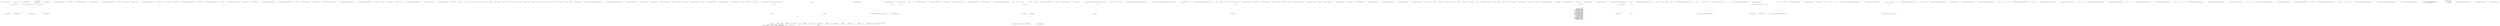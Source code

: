 digraph  {
n40 [label="Nancy.Tests.Unit.Responses.DefaultJsonSerializerFixture", span=""];
n0 [cluster="Nancy.Tests.Unit.Responses.DefaultJsonSerializerFixture.DefaultJsonSerializerFixture()", label="Entry Nancy.Tests.Unit.Responses.DefaultJsonSerializerFixture.DefaultJsonSerializerFixture()", span="15-15"];
n1 [cluster="Nancy.Tests.Unit.Responses.DefaultJsonSerializerFixture.DefaultJsonSerializerFixture()", label="this.serializer = new DefaultJsonSerializer()", span="17-17"];
n2 [cluster="Nancy.Tests.Unit.Responses.DefaultJsonSerializerFixture.DefaultJsonSerializerFixture()", label="Exit Nancy.Tests.Unit.Responses.DefaultJsonSerializerFixture.DefaultJsonSerializerFixture()", span="15-15"];
n3 [cluster="Nancy.Responses.DefaultJsonSerializer.DefaultJsonSerializer()", label="Entry Nancy.Responses.DefaultJsonSerializer.DefaultJsonSerializer()", span="9-9"];
n4 [cluster="Nancy.Tests.Unit.Responses.DefaultJsonSerializerFixture.Should_camel_case_property_names_by_default()", label="Entry Nancy.Tests.Unit.Responses.DefaultJsonSerializerFixture.Should_camel_case_property_names_by_default()", span="21-21"];
n5 [cluster="Nancy.Tests.Unit.Responses.DefaultJsonSerializerFixture.Should_camel_case_property_names_by_default()", label="var input = new { FirstName = ''Joe'', lastName = ''Doe'' }", span="24-24"];
n6 [cluster="Nancy.Tests.Unit.Responses.DefaultJsonSerializerFixture.Should_camel_case_property_names_by_default()", label="var output = new MemoryStream()", span="27-27"];
n7 [cluster="Nancy.Tests.Unit.Responses.DefaultJsonSerializerFixture.Should_camel_case_property_names_by_default()", label="this.serializer.Serialize(''application/json'', input, output)", span="28-28"];
n11 [cluster="System.IO.MemoryStream.MemoryStream()", label="Entry System.IO.MemoryStream.MemoryStream()", span="0-0"];
n8 [cluster="Nancy.Tests.Unit.Responses.DefaultJsonSerializerFixture.Should_camel_case_property_names_by_default()", label="var actual = Encoding.UTF8.GetString(output.ToArray())", span="29-29"];
n12 [cluster="Nancy.Responses.DefaultJsonSerializer.Serialize<TModel>(string, TModel, System.IO.Stream)", label="Entry Nancy.Responses.DefaultJsonSerializer.Serialize<TModel>(string, TModel, System.IO.Stream)", span="37-37"];
n9 [cluster="Nancy.Tests.Unit.Responses.DefaultJsonSerializerFixture.Should_camel_case_property_names_by_default()", label="actual.ShouldEqual(''{\''firstName\'':\''Joe\'',\''lastName\'':\''Doe\''}'')", span="32-32"];
n13 [cluster="System.IO.MemoryStream.ToArray()", label="Entry System.IO.MemoryStream.ToArray()", span="0-0"];
n14 [cluster="System.Text.Encoding.GetString(byte[])", label="Entry System.Text.Encoding.GetString(byte[])", span="0-0"];
n10 [cluster="Nancy.Tests.Unit.Responses.DefaultJsonSerializerFixture.Should_camel_case_property_names_by_default()", label="Exit Nancy.Tests.Unit.Responses.DefaultJsonSerializerFixture.Should_camel_case_property_names_by_default()", span="21-21"];
n15 [cluster="object.ShouldEqual(object)", label="Entry object.ShouldEqual(object)", span="95-95"];
n16 [cluster="Nancy.Tests.Unit.Responses.DefaultJsonSerializerFixture.Should_camel_case_field_names_by_default()", label="Entry Nancy.Tests.Unit.Responses.DefaultJsonSerializerFixture.Should_camel_case_field_names_by_default()", span="36-36"];
n17 [cluster="Nancy.Tests.Unit.Responses.DefaultJsonSerializerFixture.Should_camel_case_field_names_by_default()", label="var input = new PersonWithFields { FirstName = ''Joe'', LastName = ''Doe'' }", span="39-39"];
n18 [cluster="Nancy.Tests.Unit.Responses.DefaultJsonSerializerFixture.Should_camel_case_field_names_by_default()", label="var output = new MemoryStream()", span="42-42"];
n23 [cluster="Nancy.Tests.Unit.Responses.DefaultJsonSerializerFixture.PersonWithFields.PersonWithFields()", label="Entry Nancy.Tests.Unit.Responses.DefaultJsonSerializerFixture.PersonWithFields.PersonWithFields()", span="92-92"];
n19 [cluster="Nancy.Tests.Unit.Responses.DefaultJsonSerializerFixture.Should_camel_case_field_names_by_default()", label="this.serializer.Serialize(''application/json'', input, output)", span="43-43"];
n20 [cluster="Nancy.Tests.Unit.Responses.DefaultJsonSerializerFixture.Should_camel_case_field_names_by_default()", label="var actual = Encoding.UTF8.GetString(output.ToArray())", span="44-44"];
n21 [cluster="Nancy.Tests.Unit.Responses.DefaultJsonSerializerFixture.Should_camel_case_field_names_by_default()", label="actual.ShouldEqual(''{\''firstName\'':\''Joe\'',\''lastName\'':\''Doe\''}'')", span="47-47"];
n22 [cluster="Nancy.Tests.Unit.Responses.DefaultJsonSerializerFixture.Should_camel_case_field_names_by_default()", label="Exit Nancy.Tests.Unit.Responses.DefaultJsonSerializerFixture.Should_camel_case_field_names_by_default()", span="36-36"];
n24 [cluster="Nancy.Tests.Unit.Responses.DefaultJsonSerializerFixture.Should_camel_case_dictionary_keys_by_default()", label="Entry Nancy.Tests.Unit.Responses.DefaultJsonSerializerFixture.Should_camel_case_dictionary_keys_by_default()", span="51-51"];
n25 [cluster="Nancy.Tests.Unit.Responses.DefaultJsonSerializerFixture.Should_camel_case_dictionary_keys_by_default()", label="var input = new Dictionary<string, object>\r\n            {\r\n                { ''Joe'', new PersonWithFields { FirstName = ''Joe'' } },\r\n                { ''John'', new PersonWithFields { FirstName = ''John'' } }\r\n            }", span="54-58"];
n26 [cluster="Nancy.Tests.Unit.Responses.DefaultJsonSerializerFixture.Should_camel_case_dictionary_keys_by_default()", label="var output = new MemoryStream()", span="61-61"];
n31 [cluster="System.Collections.Generic.Dictionary<TKey, TValue>.Dictionary()", label="Entry System.Collections.Generic.Dictionary<TKey, TValue>.Dictionary()", span="0-0"];
n27 [cluster="Nancy.Tests.Unit.Responses.DefaultJsonSerializerFixture.Should_camel_case_dictionary_keys_by_default()", label="this.serializer.Serialize(''application/json'', input, output)", span="62-62"];
n28 [cluster="Nancy.Tests.Unit.Responses.DefaultJsonSerializerFixture.Should_camel_case_dictionary_keys_by_default()", label="var actual = Encoding.UTF8.GetString(output.ToArray())", span="63-63"];
n29 [cluster="Nancy.Tests.Unit.Responses.DefaultJsonSerializerFixture.Should_camel_case_dictionary_keys_by_default()", label="actual.ShouldEqual(''{\''joe\'':{\''firstName\'':\''Joe\'',\''lastName\'':null},\''john\'':{\''firstName\'':\''John\'',\''lastName\'':null}}'')", span="66-66"];
n30 [cluster="Nancy.Tests.Unit.Responses.DefaultJsonSerializerFixture.Should_camel_case_dictionary_keys_by_default()", label="Exit Nancy.Tests.Unit.Responses.DefaultJsonSerializerFixture.Should_camel_case_dictionary_keys_by_default()", span="51-51"];
n32 [cluster="Nancy.Tests.Unit.Responses.DefaultJsonSerializerFixture.Should_not_change_casing_when_retain_casing_is_true()", label="Entry Nancy.Tests.Unit.Responses.DefaultJsonSerializerFixture.Should_not_change_casing_when_retain_casing_is_true()", span="70-70"];
n33 [cluster="Nancy.Tests.Unit.Responses.DefaultJsonSerializerFixture.Should_not_change_casing_when_retain_casing_is_true()", label="JsonSettings.RetainCasing = true", span="72-72"];
n34 [cluster="Nancy.Tests.Unit.Responses.DefaultJsonSerializerFixture.Should_not_change_casing_when_retain_casing_is_true()", label="var input = new {FirstName = ''Joe'', lastName = ''Doe''}", span="76-76"];
n35 [cluster="Nancy.Tests.Unit.Responses.DefaultJsonSerializerFixture.Should_not_change_casing_when_retain_casing_is_true()", label="var output = new MemoryStream()", span="79-79"];
n36 [cluster="Nancy.Tests.Unit.Responses.DefaultJsonSerializerFixture.Should_not_change_casing_when_retain_casing_is_true()", label="this.serializer.Serialize(''application/json'', input, output)", span="80-80"];
n37 [cluster="Nancy.Tests.Unit.Responses.DefaultJsonSerializerFixture.Should_not_change_casing_when_retain_casing_is_true()", label="var actual = Encoding.UTF8.GetString(output.ToArray())", span="81-81"];
n38 [cluster="Nancy.Tests.Unit.Responses.DefaultJsonSerializerFixture.Should_not_change_casing_when_retain_casing_is_true()", label="actual.ShouldEqual(''{\''FirstName\'':\''Joe\'',\''lastName\'':\''Doe\''}'')", span="84-84"];
n39 [cluster="Nancy.Tests.Unit.Responses.DefaultJsonSerializerFixture.Should_not_change_casing_when_retain_casing_is_true()", label="Exit Nancy.Tests.Unit.Responses.DefaultJsonSerializerFixture.Should_not_change_casing_when_retain_casing_is_true()", span="70-70"];
m1_0 [cluster="Nancy.ViewEngines.DefaultResourceAssemblyProvider.GetAssembliesToScan()", file="DefaultResourceAssemblyProvider.cs", label="Entry Nancy.ViewEngines.DefaultResourceAssemblyProvider.GetAssembliesToScan()", span="17-17"];
m1_3 [cluster="Nancy.ViewEngines.DefaultResourceAssemblyProvider.GetAssembliesToScan()", file="DefaultResourceAssemblyProvider.cs", label="Exit Nancy.ViewEngines.DefaultResourceAssemblyProvider.GetAssembliesToScan()", span="17-17"];
m1_4 [cluster="System.Collections.Generic.List<T>.List()", file="DefaultResourceAssemblyProvider.cs", label="Entry System.Collections.Generic.List<T>.List()", span="0-0"];
m1_38 [cluster="System.Func<T, TResult>.Invoke(T)", file="DefaultResourceAssemblyProvider.cs", label="Entry System.Func<T, TResult>.Invoke(T)", span="0-0"];
m1_34 [cluster="Unk.Any", file="DefaultResourceAssemblyProvider.cs", label="Entry Unk.Any", span=""];
m1_35 [cluster="lambda expression", file="DefaultResourceAssemblyProvider.cs", label="Entry lambda expression", span="33-33"];
m1_31 [cluster="lambda expression", file="DefaultResourceAssemblyProvider.cs", label="Entry lambda expression", span="33-33"];
m1_6 [cluster="lambda expression", file="DefaultResourceAssemblyProvider.cs", label="Entry lambda expression", span="21-21"];
m1_8 [cluster="lambda expression", file="DefaultResourceAssemblyProvider.cs", label="Exit lambda expression", span="21-21"];
m1_10 [cluster="lambda expression", file="DefaultResourceAssemblyProvider.cs", label="Entry lambda expression", span="22-22"];
m1_12 [cluster="lambda expression", file="DefaultResourceAssemblyProvider.cs", label="Exit lambda expression", span="22-22"];
m1_13 [cluster="lambda expression", file="DefaultResourceAssemblyProvider.cs", label="Entry lambda expression", span="23-23"];
m1_15 [cluster="lambda expression", file="DefaultResourceAssemblyProvider.cs", label="Exit lambda expression", span="23-23"];
m1_16 [cluster="lambda expression", file="DefaultResourceAssemblyProvider.cs", label="Entry lambda expression", span="24-24"];
m1_18 [cluster="lambda expression", file="DefaultResourceAssemblyProvider.cs", label="Exit lambda expression", span="24-24"];
m1_19 [cluster="lambda expression", file="DefaultResourceAssemblyProvider.cs", label="Entry lambda expression", span="25-25"];
m1_21 [cluster="lambda expression", file="DefaultResourceAssemblyProvider.cs", label="Exit lambda expression", span="25-25"];
m1_22 [cluster="lambda expression", file="DefaultResourceAssemblyProvider.cs", label="Entry lambda expression", span="26-26"];
m1_24 [cluster="lambda expression", file="DefaultResourceAssemblyProvider.cs", label="Exit lambda expression", span="26-26"];
m1_25 [cluster="lambda expression", file="DefaultResourceAssemblyProvider.cs", label="Entry lambda expression", span="27-27"];
m1_27 [cluster="lambda expression", file="DefaultResourceAssemblyProvider.cs", label="Exit lambda expression", span="27-27"];
m1_28 [cluster="lambda expression", file="DefaultResourceAssemblyProvider.cs", label="Entry lambda expression", span="28-28"];
m1_30 [cluster="lambda expression", file="DefaultResourceAssemblyProvider.cs", label="Exit lambda expression", span="28-28"];
m1_33 [cluster="lambda expression", file="DefaultResourceAssemblyProvider.cs", label="Exit lambda expression", span="33-33"];
m1_37 [cluster="lambda expression", file="DefaultResourceAssemblyProvider.cs", label="Exit lambda expression", span="33-33"];
m1_5 [cluster="Unk.Where", file="DefaultResourceAssemblyProvider.cs", label="Entry Unk.Where", span=""];
m1_9 [cluster="string.StartsWith(string, System.StringComparison)", file="DefaultResourceAssemblyProvider.cs", label="Entry string.StartsWith(string, System.StringComparison)", span="0-0"];
m1_39 [file="DefaultResourceAssemblyProvider.cs", label=excludedAssemblies, span=""];
m1_40 [file="DefaultResourceAssemblyProvider.cs", label="System.Reflection.Assembly", span=""];
m2_7 [cluster="Nancy.Bootstrapper.INancyBootstrapper.Initialise()", file="DefaultTextResourceFixture.cs", label="Entry Nancy.Bootstrapper.INancyBootstrapper.Initialise()", span="10-10"];
m2_0 [cluster="Nancy.Testing.Browser.Browser(System.Action<Nancy.Testing.ConfigurableBootstrapper.ConfigurableBootstrapperConfigurator>)", file="DefaultTextResourceFixture.cs", label="Entry Nancy.Testing.Browser.Browser(System.Action<Nancy.Testing.ConfigurableBootstrapper.ConfigurableBootstrapperConfigurator>)", span="26-26"];
m2_1 [cluster="Nancy.Testing.Browser.Browser(System.Action<Nancy.Testing.ConfigurableBootstrapper.ConfigurableBootstrapperConfigurator>)", file="DefaultTextResourceFixture.cs", label="Exit Nancy.Testing.Browser.Browser(System.Action<Nancy.Testing.ConfigurableBootstrapper.ConfigurableBootstrapperConfigurator>)", span="26-26"];
m2_9 [cluster="Nancy.Testing.Browser.Delete(string, System.Action<Nancy.Testing.BrowserContext>)", file="DefaultTextResourceFixture.cs", label="Entry Nancy.Testing.Browser.Delete(string, System.Action<Nancy.Testing.BrowserContext>)", span="48-48"];
m2_10 [cluster="Nancy.Testing.Browser.Delete(string, System.Action<Nancy.Testing.BrowserContext>)", file="DefaultTextResourceFixture.cs", label="return this.HandleRequest(''DELETE'', path, browserContext);", span="50-50"];
m2_8 [cluster="Nancy.Bootstrapper.INancyBootstrapper.GetEngine()", file="DefaultTextResourceFixture.cs", label="Entry Nancy.Bootstrapper.INancyBootstrapper.GetEngine()", span="16-16"];
m2_2 [cluster="Nancy.Testing.Browser.Browser(Nancy.Bootstrapper.INancyBootstrapper)", file="DefaultTextResourceFixture.cs", label="Entry Nancy.Testing.Browser.Browser(Nancy.Bootstrapper.INancyBootstrapper)", span="35-35"];
m2_3 [cluster="Nancy.Testing.Browser.Browser(Nancy.Bootstrapper.INancyBootstrapper)", file="DefaultTextResourceFixture.cs", label="this.bootstrapper = bootstrapper", span="37-37"];
m2_4 [cluster="Nancy.Testing.Browser.Browser(Nancy.Bootstrapper.INancyBootstrapper)", file="DefaultTextResourceFixture.cs", label="this.bootstrapper.Initialise()", span="38-38"];
m2_5 [cluster="Nancy.Testing.Browser.Browser(Nancy.Bootstrapper.INancyBootstrapper)", file="DefaultTextResourceFixture.cs", label="this.engine = this.bootstrapper.GetEngine()", span="39-39"];
m2_6 [cluster="Nancy.Testing.Browser.Browser(Nancy.Bootstrapper.INancyBootstrapper)", file="DefaultTextResourceFixture.cs", label="Exit Nancy.Testing.Browser.Browser(Nancy.Bootstrapper.INancyBootstrapper)", span="35-35"];
m2_92 [file="DefaultTextResourceFixture.cs", label="Nancy.Testing.Browser", span=""];
m3_0 [cluster="Nancy.ViewEngines.IResourceAssemblyProvider.GetAssembliesToScan()", file="IResourceAssemblyProvider.cs", label="Entry Nancy.ViewEngines.IResourceAssemblyProvider.GetAssembliesToScan()", span="14-14"];
m3_1 [cluster="Nancy.ViewEngines.IResourceAssemblyProvider.GetAssembliesToScan()", file="IResourceAssemblyProvider.cs", label="Exit Nancy.ViewEngines.IResourceAssemblyProvider.GetAssembliesToScan()", span="14-14"];
m4_49 [cluster="Nancy.Testing.Browser.SetCookies(Nancy.Testing.BrowserContext)", file="NancyInternalConfiguration.cs", label="Exit Nancy.Testing.Browser.SetCookies(Nancy.Testing.BrowserContext)", span="136-136"];
m4_51 [cluster="Unk.Aggregate", file="NancyInternalConfiguration.cs", label="Entry Unk.Aggregate", span=""];
m4_61 [cluster="Nancy.Testing.Browser.CaptureCookies(Nancy.Testing.BrowserResponse)", file="NancyInternalConfiguration.cs", label="string.IsNullOrEmpty(cookie.Value)", span="157-157"];
m4_52 [cluster="Unk.Header", file="NancyInternalConfiguration.cs", label="Entry Unk.Header", span=""];
m4_13 [cluster="lambda expression", file="NancyInternalConfiguration.cs", label="Entry lambda expression", span="40-40"];
m4_14 [cluster="lambda expression", file="NancyInternalConfiguration.cs", label="asm.FullName.StartsWith(''mscorlib,'', StringComparison.InvariantCulture)", span="40-40"];
m4_15 [cluster="lambda expression", file="NancyInternalConfiguration.cs", label="Exit lambda expression", span="40-40"];
m4_38 [cluster="Nancy.Bootstrapper.NancyInternalConfiguration.UpdateIgnoredAssemblies(System.Collections.Generic.IEnumerable<System.Func<System.Reflection.Assembly, bool>>)", file="NancyInternalConfiguration.cs", label="AppDomainAssemblyTypeScanner.IgnoredAssemblies = assemblies", span="189-189"];
m4_67 [cluster="Nancy.Testing.Browser.BuildRequestBody(Nancy.Testing.IBrowserContextValues)", file="NancyInternalConfiguration.cs", label="Entry Nancy.Testing.Browser.BuildRequestBody(Nancy.Testing.IBrowserContextValues)", span="168-168"];
m4_68 [cluster="Nancy.Testing.Browser.BuildRequestBody(Nancy.Testing.IBrowserContextValues)", color=green, community=0, file="NancyInternalConfiguration.cs", label="contextValues.Body != null", prediction=0, span="170-170"];
m4_69 [cluster="Nancy.Testing.Browser.BuildRequestBody(Nancy.Testing.IBrowserContextValues)", file="NancyInternalConfiguration.cs", label="return;", span="172-172"];
m4_70 [cluster="Nancy.Testing.Browser.BuildRequestBody(Nancy.Testing.IBrowserContextValues)", file="NancyInternalConfiguration.cs", label="var useFormValues = !String.IsNullOrEmpty(contextValues.FormValues)", span="175-175"];
m4_71 [cluster="Nancy.Testing.Browser.BuildRequestBody(Nancy.Testing.IBrowserContextValues)", file="NancyInternalConfiguration.cs", label="var bodyContents = useFormValues ? contextValues.FormValues : contextValues.BodyString", span="176-176"];
m4_73 [cluster="Nancy.Testing.Browser.BuildRequestBody(Nancy.Testing.IBrowserContextValues)", file="NancyInternalConfiguration.cs", label="useFormValues && !contextValues.Headers.ContainsKey(''Content-Type'')", span="179-179"];
m4_74 [cluster="Nancy.Testing.Browser.BuildRequestBody(Nancy.Testing.IBrowserContextValues)", file="NancyInternalConfiguration.cs", label="contextValues.Headers[''Content-Type''] = new[] { ''application/x-www-form-urlencoded'' }", span="181-181"];
m4_75 [cluster="Nancy.Testing.Browser.BuildRequestBody(Nancy.Testing.IBrowserContextValues)", file="NancyInternalConfiguration.cs", label="contextValues.Body = new MemoryStream(bodyBytes)", span="184-184"];
m4_72 [cluster="Nancy.Testing.Browser.BuildRequestBody(Nancy.Testing.IBrowserContextValues)", file="NancyInternalConfiguration.cs", label="var bodyBytes = bodyContents != null ? Encoding.UTF8.GetBytes(bodyContents) : new byte[] { }", span="177-177"];
m4_76 [cluster="Nancy.Testing.Browser.BuildRequestBody(Nancy.Testing.IBrowserContextValues)", file="NancyInternalConfiguration.cs", label="Exit Nancy.Testing.Browser.BuildRequestBody(Nancy.Testing.IBrowserContextValues)", span="168-168"];
m4_90 [cluster="Nancy.IO.RequestStream.FromStream(System.IO.Stream, long, bool)", file="NancyInternalConfiguration.cs", label="Entry Nancy.IO.RequestStream.FromStream(System.IO.Stream, long, bool)", span="273-273"];
m4_57 [cluster="Nancy.Bootstrapper.NancyInternalConfiguration.WithIgnoredAssembly(System.Func<System.Reflection.Assembly, bool>)", file="NancyInternalConfiguration.cs", label="Entry Nancy.Bootstrapper.NancyInternalConfiguration.WithIgnoredAssembly(System.Func<System.Reflection.Assembly, bool>)", span="286-286"];
m4_25 [cluster="lambda expression", file="NancyInternalConfiguration.cs", label="Entry lambda expression", span="44-44"];
m4_26 [cluster="lambda expression", file="NancyInternalConfiguration.cs", label="asm.FullName.StartsWith(''IronRuby'', StringComparison.InvariantCulture)", span="44-44"];
m4_27 [cluster="lambda expression", file="NancyInternalConfiguration.cs", label="Exit lambda expression", span="44-44"];
m4_36 [cluster="lambda expression", file="NancyInternalConfiguration.cs", label="Exit lambda expression", span="47-47"];
m4_81 [cluster="Nancy.Testing.Browser.CreateRequest(string, string, System.Action<Nancy.Testing.BrowserContext>)", file="NancyInternalConfiguration.cs", label="this.SetCookies(context)", span="192-192"];
m4_84 [cluster="Nancy.Testing.Browser.CreateRequest(string, string, System.Action<Nancy.Testing.BrowserContext>)", file="NancyInternalConfiguration.cs", label="BuildRequestBody(contextValues)", span="199-199"];
m4_80 [cluster="Nancy.Testing.Browser.CreateRequest(string, string, System.Action<Nancy.Testing.BrowserContext>)", file="NancyInternalConfiguration.cs", label="var context =\r\n                new BrowserContext()", span="189-190"];
m4_82 [cluster="Nancy.Testing.Browser.CreateRequest(string, string, System.Action<Nancy.Testing.BrowserContext>)", file="NancyInternalConfiguration.cs", label="browserContext.Invoke(context)", span="194-194"];
m4_83 [cluster="Nancy.Testing.Browser.CreateRequest(string, string, System.Action<Nancy.Testing.BrowserContext>)", file="NancyInternalConfiguration.cs", label="var contextValues =\r\n                (IBrowserContextValues)context", span="196-197"];
m4_85 [cluster="Nancy.Testing.Browser.CreateRequest(string, string, System.Action<Nancy.Testing.BrowserContext>)", file="NancyInternalConfiguration.cs", label="var requestStream =\r\n                RequestStream.FromStream(contextValues.Body, 0, true)", span="201-202"];
m4_86 [cluster="Nancy.Testing.Browser.CreateRequest(string, string, System.Action<Nancy.Testing.BrowserContext>)", file="NancyInternalConfiguration.cs", label="return new Request(method, path, contextValues.Headers, requestStream, contextValues.Protocol, contextValues.QueryString, contextValues.UserHostAddress);", span="204-204"];
m4_87 [cluster="Nancy.Testing.Browser.CreateRequest(string, string, System.Action<Nancy.Testing.BrowserContext>)", file="NancyInternalConfiguration.cs", label="Exit Nancy.Testing.Browser.CreateRequest(string, string, System.Action<Nancy.Testing.BrowserContext>)", span="187-187"];
m4_9 [cluster="lambda expression", file="NancyInternalConfiguration.cs", label="Exit lambda expression", span="38-38"];
m4_10 [cluster="lambda expression", file="NancyInternalConfiguration.cs", label="Entry lambda expression", span="39-39"];
m4_11 [cluster="lambda expression", file="NancyInternalConfiguration.cs", label="asm.FullName.StartsWith(''CR_ExtUnitTest'', StringComparison.InvariantCulture)", span="39-39"];
m4_79 [cluster="System.IO.MemoryStream.MemoryStream(byte[])", file="NancyInternalConfiguration.cs", label="Entry System.IO.MemoryStream.MemoryStream(byte[])", span="0-0"];
m4_53 [cluster="lambda expression", file="NancyInternalConfiguration.cs", label="Entry lambda expression", span="143-143"];
m4_54 [cluster="lambda expression", file="NancyInternalConfiguration.cs", label="current + string.Format(''{0}={1};'', HttpUtility.UrlEncode(cookie.Key), HttpUtility.UrlEncode(cookie.Value))", span="143-143"];
m4_55 [cluster="lambda expression", file="NancyInternalConfiguration.cs", label="Exit lambda expression", span="143-143"];
m4_16 [cluster="lambda expression", file="NancyInternalConfiguration.cs", label="Entry lambda expression", span="41-41"];
m4_17 [cluster="lambda expression", file="NancyInternalConfiguration.cs", label="asm.FullName.StartsWith(''CR_VSTest'', StringComparison.InvariantCulture)", span="41-41"];
m4_18 [cluster="lambda expression", file="NancyInternalConfiguration.cs", label="Exit lambda expression", span="41-41"];
m4_37 [cluster="Nancy.Bootstrapper.NancyInternalConfiguration.UpdateIgnoredAssemblies(System.Collections.Generic.IEnumerable<System.Func<System.Reflection.Assembly, bool>>)", file="NancyInternalConfiguration.cs", label="Entry Nancy.Bootstrapper.NancyInternalConfiguration.UpdateIgnoredAssemblies(System.Collections.Generic.IEnumerable<System.Func<System.Reflection.Assembly, bool>>)", span="187-187"];
m4_91 [cluster="Nancy.Request.Request(string, string, System.Collections.Generic.IDictionary<string, System.Collections.Generic.IEnumerable<string>>, Nancy.IO.RequestStream, string, string, string)", file="NancyInternalConfiguration.cs", label="Entry Nancy.Request.Request(string, string, System.Collections.Generic.IDictionary<string, System.Collections.Generic.IEnumerable<string>>, Nancy.IO.RequestStream, string, string, string)", span="44-44"];
m4_58 [cluster="Nancy.Testing.Browser.CaptureCookies(Nancy.Testing.BrowserResponse)", file="NancyInternalConfiguration.cs", label="response.Cookies == null || !response.Cookies.Any()", span="150-150"];
m4_59 [cluster="Nancy.Testing.Browser.CaptureCookies(Nancy.Testing.BrowserResponse)", file="NancyInternalConfiguration.cs", label="return;", span="152-152"];
m4_60 [cluster="Nancy.Testing.Browser.CaptureCookies(Nancy.Testing.BrowserResponse)", file="NancyInternalConfiguration.cs", label="response.Cookies", span="155-155"];
m4_66 [cluster="System.Collections.Generic.IDictionary<TKey, TValue>.Remove(TKey)", file="NancyInternalConfiguration.cs", label="Entry System.Collections.Generic.IDictionary<TKey, TValue>.Remove(TKey)", span="0-0"];
m4_56 [cluster="Nancy.Bootstrapper.CollectionTypeRegistration.CollectionTypeRegistration(System.Type, System.Collections.Generic.IEnumerable<System.Type>)", file="NancyInternalConfiguration.cs", label="Entry Nancy.Bootstrapper.CollectionTypeRegistration.CollectionTypeRegistration(System.Type, System.Collections.Generic.IEnumerable<System.Type>)", span="19-19"];
m4_28 [cluster="lambda expression", file="NancyInternalConfiguration.cs", label="Entry lambda expression", span="45-45"];
m4_29 [cluster="lambda expression", file="NancyInternalConfiguration.cs", label="asm.FullName.StartsWith(''xunit'', StringComparison.InvariantCulture)", span="45-45"];
m4_30 [cluster="lambda expression", file="NancyInternalConfiguration.cs", label="Exit lambda expression", span="45-45"];
m4_89 [cluster="System.Action<T>.Invoke(T)", file="NancyInternalConfiguration.cs", label="Entry System.Action<T>.Invoke(T)", span="0-0"];
m4_48 [cluster="Nancy.Testing.Browser.SetCookies(Nancy.Testing.BrowserContext)", file="NancyInternalConfiguration.cs", label="context.Header(''Cookie'', cookieString)", span="145-145"];
m4_8 [cluster="lambda expression", file="NancyInternalConfiguration.cs", label="asm.FullName.StartsWith(''System,'', StringComparison.InvariantCulture)", span="38-38"];
m4_39 [cluster="Nancy.Bootstrapper.NancyInternalConfiguration.UpdateIgnoredAssemblies(System.Collections.Generic.IEnumerable<System.Func<System.Reflection.Assembly, bool>>)", file="NancyInternalConfiguration.cs", label="Exit Nancy.Bootstrapper.NancyInternalConfiguration.UpdateIgnoredAssemblies(System.Collections.Generic.IEnumerable<System.Func<System.Reflection.Assembly, bool>>)", span="187-187"];
m4_62 [cluster="Nancy.Testing.Browser.CaptureCookies(Nancy.Testing.BrowserResponse)", file="NancyInternalConfiguration.cs", label="Nancy.Bootstrapper.NancyInternalConfiguration", span=""];
m4_63 [cluster="Nancy.Testing.Browser.CaptureCookies(Nancy.Testing.BrowserResponse)", file="NancyInternalConfiguration.cs", label="this.cookies[cookie.Name] = cookie.Value", span="163-163"];
m4_64 [cluster="Nancy.Testing.Browser.CaptureCookies(Nancy.Testing.BrowserResponse)", file="NancyInternalConfiguration.cs", label="Exit Nancy.Testing.Browser.CaptureCookies(Nancy.Testing.BrowserResponse)", span="148-148"];
m4_3 [cluster="Nancy.Testing.Browser.Browser(Nancy.Bootstrapper.INancyBootstrapper)", file="NancyInternalConfiguration.cs", label="this.bootstrapper = bootstrapper", span="37-37"];
m4_7 [cluster="lambda expression", file="NancyInternalConfiguration.cs", label="Entry lambda expression", span="38-38"];
m4_65 [cluster="string.IsNullOrEmpty(string)", file="NancyInternalConfiguration.cs", label="Entry string.IsNullOrEmpty(string)", span="0-0"];
m4_12 [cluster="lambda expression", file="NancyInternalConfiguration.cs", label="Exit lambda expression", span="39-39"];
m4_31 [cluster="lambda expression", file="NancyInternalConfiguration.cs", label="Entry lambda expression", span="46-46"];
m4_32 [cluster="lambda expression", file="NancyInternalConfiguration.cs", label="asm.FullName.StartsWith(''Nancy.Testing'', StringComparison.InvariantCulture)", span="46-46"];
m4_33 [cluster="lambda expression", file="NancyInternalConfiguration.cs", label="Exit lambda expression", span="46-46"];
m4_34 [cluster="lambda expression", file="NancyInternalConfiguration.cs", label="Entry lambda expression", span="47-47"];
m4_35 [cluster="lambda expression", file="NancyInternalConfiguration.cs", label="asm.FullName.StartsWith(''MonoDevelop.NUnit'', StringComparison.InvariantCulture)", span="47-47"];
m4_43 [cluster="Nancy.Bootstrapper.NancyInternalConfiguration.WithOverrides(System.Action<Nancy.Bootstrapper.NancyInternalConfiguration>)", file="NancyInternalConfiguration.cs", label="Entry Nancy.Bootstrapper.NancyInternalConfiguration.WithOverrides(System.Action<Nancy.Bootstrapper.NancyInternalConfiguration>)", span="215-215"];
m4_44 [cluster="Nancy.Testing.Browser.SetCookies(Nancy.Testing.BrowserContext)", file="NancyInternalConfiguration.cs", label="Entry Nancy.Testing.Browser.SetCookies(Nancy.Testing.BrowserContext)", span="136-136"];
m4_45 [cluster="Nancy.Testing.Browser.SetCookies(Nancy.Testing.BrowserContext)", file="NancyInternalConfiguration.cs", label="!this.cookies.Any()", span="138-138"];
m4_46 [cluster="Nancy.Testing.Browser.SetCookies(Nancy.Testing.BrowserContext)", file="NancyInternalConfiguration.cs", label="return;", span="140-140"];
m4_47 [cluster="Nancy.Testing.Browser.SetCookies(Nancy.Testing.BrowserContext)", file="NancyInternalConfiguration.cs", label="var cookieString = this.cookies.Aggregate(string.Empty, (current, cookie) => current + string.Format(''{0}={1};'', HttpUtility.UrlEncode(cookie.Key), HttpUtility.UrlEncode(cookie.Value)))", span="143-143"];
m4_78 [cluster="System.Collections.Generic.IDictionary<TKey, TValue>.ContainsKey(TKey)", file="NancyInternalConfiguration.cs", label="Entry System.Collections.Generic.IDictionary<TKey, TValue>.ContainsKey(TKey)", span="0-0"];
m4_0 [cluster="lambda expression", file="NancyInternalConfiguration.cs", label="Entry lambda expression", span="36-36"];
m4_1 [cluster="lambda expression", file="NancyInternalConfiguration.cs", label="asm.FullName.StartsWith(''Microsoft.'', StringComparison.InvariantCulture)", span="36-36"];
m4_2 [cluster="Nancy.Testing.Browser.Browser(Nancy.Bootstrapper.INancyBootstrapper)", file="NancyInternalConfiguration.cs", label="Entry Nancy.Testing.Browser.Browser(Nancy.Bootstrapper.INancyBootstrapper)", span="35-35"];
m4_4 [cluster="Nancy.Testing.Browser.Browser(Nancy.Bootstrapper.INancyBootstrapper)", file="NancyInternalConfiguration.cs", label="this.bootstrapper.Initialise()", span="38-38"];
m4_5 [cluster="Nancy.Testing.Browser.Browser(Nancy.Bootstrapper.INancyBootstrapper)", file="NancyInternalConfiguration.cs", label="this.engine = this.bootstrapper.GetEngine()", span="39-39"];
m4_6 [cluster="Nancy.Testing.Browser.Browser(Nancy.Bootstrapper.INancyBootstrapper)", file="NancyInternalConfiguration.cs", label="Exit Nancy.Testing.Browser.Browser(Nancy.Bootstrapper.INancyBootstrapper)", span="35-35"];
m4_19 [cluster="Nancy.Testing.Browser.Options(string, System.Action<Nancy.Testing.BrowserContext>)", file="NancyInternalConfiguration.cs", label="Entry Nancy.Testing.Browser.Options(string, System.Action<Nancy.Testing.BrowserContext>)", span="81-81"];
m4_20 [cluster="Nancy.Testing.Browser.Options(string, System.Action<Nancy.Testing.BrowserContext>)", file="NancyInternalConfiguration.cs", label="return this.HandleRequest(''OPTIONS'', path, browserContext);", span="83-83"];
m4_21 [cluster="Nancy.Testing.Browser.Options(string, System.Action<Nancy.Testing.BrowserContext>)", file="NancyInternalConfiguration.cs", label="Exit Nancy.Testing.Browser.Options(string, System.Action<Nancy.Testing.BrowserContext>)", span="81-81"];
m4_22 [cluster="Nancy.Testing.Browser.Patch(string, System.Action<Nancy.Testing.BrowserContext>)", file="NancyInternalConfiguration.cs", label="Entry Nancy.Testing.Browser.Patch(string, System.Action<Nancy.Testing.BrowserContext>)", span="92-92"];
m4_23 [cluster="Nancy.Testing.Browser.Patch(string, System.Action<Nancy.Testing.BrowserContext>)", color=green, community=0, file="NancyInternalConfiguration.cs", label="return this.HandleRequest(''PATCH'', path, browserContext);", prediction=1, span="94-94"];
m4_24 [cluster="Nancy.Testing.Browser.Patch(string, System.Action<Nancy.Testing.BrowserContext>)", file="NancyInternalConfiguration.cs", label="Exit Nancy.Testing.Browser.Patch(string, System.Action<Nancy.Testing.BrowserContext>)", span="92-92"];
m4_40 [cluster="lambda expression", file="NancyInternalConfiguration.cs", label="Entry lambda expression", span="201-201"];
m4_41 [cluster="lambda expression", file="NancyInternalConfiguration.cs", label="tr.RegistrationType != null", span="201-201"];
m4_42 [cluster="lambda expression", file="NancyInternalConfiguration.cs", label="Exit lambda expression", span="201-201"];
m4_77 [cluster="System.Text.Encoding.GetBytes(string)", file="NancyInternalConfiguration.cs", label="Entry System.Text.Encoding.GetBytes(string)", span="0-0"];
m4_88 [cluster="Nancy.Testing.BrowserContext.BrowserContext()", file="NancyInternalConfiguration.cs", label="Entry Nancy.Testing.BrowserContext.BrowserContext()", span="14-14"];
m4_92 [file="NancyInternalConfiguration.cs", label="Nancy.Testing.Browser", span=""];
m5_16 [cluster="Unk.Any", file="ResourceBasedTextResource.cs", label="Entry Unk.Any", span=""];
m5_20 [cluster="string.Contains(string)", file="ResourceBasedTextResource.cs", label="Entry string.Contains(string)", span="0-0"];
m5_10 [cluster="string.Concat(string, string)", file="ResourceBasedTextResource.cs", label="Entry string.Concat(string, string)", span="0-0"];
m5_0 [cluster="Nancy.Responses.JsonSettings.JsonSettings()", file="ResourceBasedTextResource.cs", label="Entry Nancy.Responses.JsonSettings.JsonSettings()", span="17-17"];
m5_2 [cluster="Nancy.Responses.JsonSettings.JsonSettings()", color=green, community=0, file="ResourceBasedTextResource.cs", label="MaxRecursions = 100", prediction=2, span="20-20"];
m5_6 [cluster="Nancy.Localization.ResourceBasedTextResource.ResourceBasedTextResource()", file="ResourceBasedTextResource.cs", label="Exit Nancy.Localization.ResourceBasedTextResource.ResourceBasedTextResource()", span="19-19"];
m5_17 [cluster="lambda expression", file="ResourceBasedTextResource.cs", label="Entry lambda expression", span="25-25"];
m5_12 [cluster="lambda expression", file="ResourceBasedTextResource.cs", label="Entry lambda expression", span="25-25"];
m5_14 [cluster="lambda expression", file="ResourceBasedTextResource.cs", label="Exit lambda expression", span="25-25"];
m5_19 [cluster="lambda expression", file="ResourceBasedTextResource.cs", label="Exit lambda expression", span="25-25"];
m5_9 [cluster="System.Reflection.Assembly.GetName()", file="ResourceBasedTextResource.cs", label="Entry System.Reflection.Assembly.GetName()", span="0-0"];
m5_15 [cluster="System.Reflection.Assembly.GetManifestResourceNames()", file="ResourceBasedTextResource.cs", label="Entry System.Reflection.Assembly.GetManifestResourceNames()", span="0-0"];
m5_7 [cluster="System.AppDomain.GetAssemblies()", file="ResourceBasedTextResource.cs", label="Entry System.AppDomain.GetAssemblies()", span="0-0"];
m5_8 [cluster="Unk.FirstOrDefault", file="ResourceBasedTextResource.cs", label="Entry Unk.FirstOrDefault", span=""];
m5_11 [cluster="System.Resources.ResourceManager.ResourceManager(string, System.Reflection.Assembly)", file="ResourceBasedTextResource.cs", label="Entry System.Resources.ResourceManager.ResourceManager(string, System.Reflection.Assembly)", span="0-0"];
m5_21 [file="ResourceBasedTextResource.cs", label="Nancy.Localization.ResourceBasedTextResource", span=""];
m7_9 [cluster="Nancy.Bootstrapper.NancyInternalConfiguration.GetTypeRegistations()", file="ResourceViewLocationProviderFixture.cs", label="Entry Nancy.Bootstrapper.NancyInternalConfiguration.GetTypeRegistations()", span="137-137"];
m7_10 [cluster="Nancy.Bootstrapper.NancyInternalConfiguration.GetTypeRegistations()", file="ResourceViewLocationProviderFixture.cs", label="return new[]\r\n            {\r\n                new TypeRegistration(typeof(IRouteResolver), this.RouteResolver),\r\n                new TypeRegistration(typeof(INancyEngine), this.NancyEngine),\r\n                new TypeRegistration(typeof(IModuleKeyGenerator), this.ModuleKeyGenerator),\r\n                new TypeRegistration(typeof(IRouteCache), this.RouteCache),\r\n                new TypeRegistration(typeof(IRouteCacheProvider), this.RouteCacheProvider),\r\n                new TypeRegistration(typeof(IRoutePatternMatcher), this.RoutePatternMatcher),\r\n                new TypeRegistration(typeof(IViewLocator), this.ViewLocator),\r\n                new TypeRegistration(typeof(IViewFactory), this.ViewFactory),\r\n                new TypeRegistration(typeof(INancyContextFactory), this.ContextFactory),\r\n                new TypeRegistration(typeof(INancyModuleBuilder), this.NancyModuleBuilder),\r\n                new TypeRegistration(typeof(IResponseFormatter), this.ResponseFormatter),\r\n                new TypeRegistration(typeof(IModelBinderLocator), this.ModelBinderLocator), \r\n                new TypeRegistration(typeof(IBinder), this.Binder), \r\n                new TypeRegistration(typeof(BindingDefaults), this.BindingDefaults), \r\n                new TypeRegistration(typeof(IFieldNameConverter), this.FieldNameConverter), \r\n                new TypeRegistration(typeof(IViewResolver), this.ViewResolver),\r\n                new TypeRegistration(typeof(IViewCache), this.ViewCache),\r\n                new TypeRegistration(typeof(IRenderContextFactory), this.RenderContextFactory),\r\n                new TypeRegistration(typeof(IViewLocationCache), this.ViewLocationCache),\r\n                new TypeRegistration(typeof(IViewLocationProvider), this.ViewLocationProvider),\r\n                new TypeRegistration(typeof(IErrorHandler), this.ErrorHandler), \r\n                new TypeRegistration(typeof(ICsrfTokenValidator), this.CsrfTokenValidator), \r\n                new TypeRegistration(typeof(IObjectSerializer), this.ObjectSerializer), \r\n            };", span="139-164"];
m7_11 [cluster="Nancy.Bootstrapper.NancyInternalConfiguration.GetTypeRegistations()", file="ResourceViewLocationProviderFixture.cs", label="Exit Nancy.Bootstrapper.NancyInternalConfiguration.GetTypeRegistations()", span="137-137"];
m7_12 [cluster="Nancy.Bootstrapper.TypeRegistration.TypeRegistration(System.Type, System.Type)", file="ResourceViewLocationProviderFixture.cs", label="Entry Nancy.Bootstrapper.TypeRegistration.TypeRegistration(System.Type, System.Type)", span="14-14"];
m7_3 [cluster="Nancy.Bootstrapper.NancyInternalConfiguration.WithOverrides(System.Action<Nancy.Bootstrapper.NancyInternalConfiguration>)", file="ResourceViewLocationProviderFixture.cs", label="Entry Nancy.Bootstrapper.NancyInternalConfiguration.WithOverrides(System.Action<Nancy.Bootstrapper.NancyInternalConfiguration>)", span="124-124"];
m7_4 [cluster="Nancy.Bootstrapper.NancyInternalConfiguration.WithOverrides(System.Action<Nancy.Bootstrapper.NancyInternalConfiguration>)", file="ResourceViewLocationProviderFixture.cs", label="var configuration = Default", span="126-126"];
m7_5 [cluster="Nancy.Bootstrapper.NancyInternalConfiguration.WithOverrides(System.Action<Nancy.Bootstrapper.NancyInternalConfiguration>)", file="ResourceViewLocationProviderFixture.cs", label="configurationBuilder.Invoke(configuration)", span="128-128"];
m7_6 [cluster="Nancy.Bootstrapper.NancyInternalConfiguration.WithOverrides(System.Action<Nancy.Bootstrapper.NancyInternalConfiguration>)", file="ResourceViewLocationProviderFixture.cs", label="return configuration;", span="130-130"];
m7_7 [cluster="Nancy.Bootstrapper.NancyInternalConfiguration.WithOverrides(System.Action<Nancy.Bootstrapper.NancyInternalConfiguration>)", file="ResourceViewLocationProviderFixture.cs", label="Exit Nancy.Bootstrapper.NancyInternalConfiguration.WithOverrides(System.Action<Nancy.Bootstrapper.NancyInternalConfiguration>)", span="124-124"];
m7_8 [cluster="System.Action<T>.Invoke(T)", file="ResourceViewLocationProviderFixture.cs", label="Entry System.Action<T>.Invoke(T)", span="0-0"];
m7_0 [cluster="lambda expression", file="ResourceViewLocationProviderFixture.cs", label="Entry lambda expression", span="110-110"];
m7_1 [cluster="lambda expression", file="ResourceViewLocationProviderFixture.cs", label="tr.RegistrationType == null", span="110-110"];
m7_2 [cluster="lambda expression", file="ResourceViewLocationProviderFixture.cs", label="Exit lambda expression", span="110-110"];
m7_13 [file="ResourceViewLocationProviderFixture.cs", label="Nancy.Bootstrapper.NancyInternalConfiguration", span=""];
m8_19 [cluster="Nancy.ViewEngines.Razor.TextResourceFinder.DynamicMemberChainer.TryConvert(System.Dynamic.ConvertBinder, out object)", file="TextResourceFinder.cs", label="Entry Nancy.ViewEngines.Razor.TextResourceFinder.DynamicMemberChainer.TryConvert(System.Dynamic.ConvertBinder, out object)", span="62-62"];
m8_20 [cluster="Nancy.ViewEngines.Razor.TextResourceFinder.DynamicMemberChainer.TryConvert(System.Dynamic.ConvertBinder, out object)", color=green, community=0, file="TextResourceFinder.cs", label="binder.ReturnType == typeof(string)", prediction=3, span="64-64"];
m8_21 [cluster="Nancy.ViewEngines.Razor.TextResourceFinder.DynamicMemberChainer.TryConvert(System.Dynamic.ConvertBinder, out object)", color=green, community=0, file="TextResourceFinder.cs", label="result = this.textResource[this.memberName, this.context]", prediction=4, span="66-66"];
m8_23 [cluster="Nancy.ViewEngines.Razor.TextResourceFinder.DynamicMemberChainer.TryConvert(System.Dynamic.ConvertBinder, out object)", color=green, community=0, file="TextResourceFinder.cs", label="throw new InvalidOperationException(''Cannot cast dynamic member access to anything else than a string.'');", prediction=5, span="70-70"];
m8_22 [cluster="Nancy.ViewEngines.Razor.TextResourceFinder.DynamicMemberChainer.TryConvert(System.Dynamic.ConvertBinder, out object)", color=green, community=0, file="TextResourceFinder.cs", label="return true;", prediction=6, span="67-67"];
m8_24 [cluster="Nancy.ViewEngines.Razor.TextResourceFinder.DynamicMemberChainer.TryConvert(System.Dynamic.ConvertBinder, out object)", file="TextResourceFinder.cs", label="Exit Nancy.ViewEngines.Razor.TextResourceFinder.DynamicMemberChainer.TryConvert(System.Dynamic.ConvertBinder, out object)", span="62-62"];
m8_13 [cluster="Nancy.ViewEngines.Razor.TextResourceFinder.DynamicMemberChainer.TryGetMember(System.Dynamic.GetMemberBinder, out object)", file="TextResourceFinder.cs", label="Entry Nancy.ViewEngines.Razor.TextResourceFinder.DynamicMemberChainer.TryGetMember(System.Dynamic.GetMemberBinder, out object)", span="52-52"];
m8_14 [cluster="Nancy.ViewEngines.Razor.TextResourceFinder.DynamicMemberChainer.TryGetMember(System.Dynamic.GetMemberBinder, out object)", color=green, community=1, file="TextResourceFinder.cs", label="this.memberName =\r\n                    string.Concat(this.memberName, ''.'', binder.Name)", prediction=7, span="54-55"];
m8_15 [cluster="Nancy.ViewEngines.Razor.TextResourceFinder.DynamicMemberChainer.TryGetMember(System.Dynamic.GetMemberBinder, out object)", color=green, community=0, file="TextResourceFinder.cs", label="result = this", prediction=8, span="57-57"];
m8_16 [cluster="Nancy.ViewEngines.Razor.TextResourceFinder.DynamicMemberChainer.TryGetMember(System.Dynamic.GetMemberBinder, out object)", color=green, community=0, file="TextResourceFinder.cs", label="return true;", prediction=9, span="59-59"];
m8_17 [cluster="Nancy.ViewEngines.Razor.TextResourceFinder.DynamicMemberChainer.TryGetMember(System.Dynamic.GetMemberBinder, out object)", file="TextResourceFinder.cs", label="Exit Nancy.ViewEngines.Razor.TextResourceFinder.DynamicMemberChainer.TryGetMember(System.Dynamic.GetMemberBinder, out object)", span="52-52"];
m8_18 [cluster="string.Concat(string, string, string)", file="TextResourceFinder.cs", label="Entry string.Concat(string, string, string)", span="0-0"];
m8_26 [cluster="Nancy.ViewEngines.Razor.TextResourceFinder.DynamicMemberChainer.ToString()", file="TextResourceFinder.cs", label="Entry Nancy.ViewEngines.Razor.TextResourceFinder.DynamicMemberChainer.ToString()", span="73-73"];
m8_27 [cluster="Nancy.ViewEngines.Razor.TextResourceFinder.DynamicMemberChainer.ToString()", color=green, community=0, file="TextResourceFinder.cs", label="return this.textResource[this.memberName, this.context];", prediction=7, span="75-75"];
m8_28 [cluster="Nancy.ViewEngines.Razor.TextResourceFinder.DynamicMemberChainer.ToString()", file="TextResourceFinder.cs", label="Exit Nancy.ViewEngines.Razor.TextResourceFinder.DynamicMemberChainer.ToString()", span="73-73"];
m8_8 [cluster="Nancy.ViewEngines.Razor.TextResourceFinder.DynamicMemberChainer.DynamicMemberChainer(string, Nancy.NancyContext, Nancy.Localization.ITextResource)", file="TextResourceFinder.cs", label="Nancy.ViewEngines.Razor.TextResourceFinder", span=""];
m8_9 [cluster="Nancy.ViewEngines.Razor.TextResourceFinder.DynamicMemberChainer.DynamicMemberChainer(string, Nancy.NancyContext, Nancy.Localization.ITextResource)", color=green, community=0, file="TextResourceFinder.cs", label="this.memberName = memberName", prediction=11, span="47-47"];
m8_10 [cluster="Nancy.ViewEngines.Razor.TextResourceFinder.DynamicMemberChainer.DynamicMemberChainer(string, Nancy.NancyContext, Nancy.Localization.ITextResource)", color=green, community=0, file="TextResourceFinder.cs", label="this.context = context", prediction=12, span="48-48"];
m8_11 [cluster="Nancy.ViewEngines.Razor.TextResourceFinder.DynamicMemberChainer.DynamicMemberChainer(string, Nancy.NancyContext, Nancy.Localization.ITextResource)", color=green, community=0, file="TextResourceFinder.cs", label="this.textResource = resource", prediction=13, span="49-49"];
m8_12 [cluster="Nancy.ViewEngines.Razor.TextResourceFinder.DynamicMemberChainer.DynamicMemberChainer(string, Nancy.NancyContext, Nancy.Localization.ITextResource)", file="TextResourceFinder.cs", label="Exit Nancy.ViewEngines.Razor.TextResourceFinder.DynamicMemberChainer.DynamicMemberChainer(string, Nancy.NancyContext, Nancy.Localization.ITextResource)", span="45-45"];
m8_4 [cluster="Nancy.ViewEngines.Razor.TextResourceFinder.TryGetMember(System.Dynamic.GetMemberBinder, out object)", file="TextResourceFinder.cs", label="Entry Nancy.ViewEngines.Razor.TextResourceFinder.TryGetMember(System.Dynamic.GetMemberBinder, out object)", span="30-30"];
m8_5 [cluster="Nancy.ViewEngines.Razor.TextResourceFinder.TryGetMember(System.Dynamic.GetMemberBinder, out object)", color=green, community=0, file="TextResourceFinder.cs", label="result = \r\n                new DynamicMemberChainer(binder.Name, this.context, this.textResource)", prediction=14, span="33-34"];
m8_6 [cluster="Nancy.ViewEngines.Razor.TextResourceFinder.TryGetMember(System.Dynamic.GetMemberBinder, out object)", file="TextResourceFinder.cs", label="return true;", span="33-33"];
m8_7 [cluster="Nancy.ViewEngines.Razor.TextResourceFinder.TryGetMember(System.Dynamic.GetMemberBinder, out object)", file="TextResourceFinder.cs", label="Exit Nancy.ViewEngines.Razor.TextResourceFinder.TryGetMember(System.Dynamic.GetMemberBinder, out object)", span="30-30"];
m8_0 [cluster="Nancy.ViewEngines.Razor.TextResourceFinder.TextResourceFinder(Nancy.Localization.ITextResource, Nancy.NancyContext)", file="TextResourceFinder.cs", label="Entry Nancy.ViewEngines.Razor.TextResourceFinder.TextResourceFinder(Nancy.Localization.ITextResource, Nancy.NancyContext)", span="18-18"];
m8_1 [cluster="Nancy.ViewEngines.Razor.TextResourceFinder.TextResourceFinder(Nancy.Localization.ITextResource, Nancy.NancyContext)", file="TextResourceFinder.cs", label="this.textResource = textResource", span="20-20"];
m8_2 [cluster="Nancy.ViewEngines.Razor.TextResourceFinder.TextResourceFinder(Nancy.Localization.ITextResource, Nancy.NancyContext)", file="TextResourceFinder.cs", label="this.context = context", span="21-21"];
m8_3 [cluster="Nancy.ViewEngines.Razor.TextResourceFinder.TextResourceFinder(Nancy.Localization.ITextResource, Nancy.NancyContext)", file="TextResourceFinder.cs", label="Exit Nancy.ViewEngines.Razor.TextResourceFinder.TextResourceFinder(Nancy.Localization.ITextResource, Nancy.NancyContext)", span="18-18"];
m8_25 [cluster="System.InvalidOperationException.InvalidOperationException(string)", file="TextResourceFinder.cs", label="Entry System.InvalidOperationException.InvalidOperationException(string)", span="0-0"];
m8_30 [file="TextResourceFinder.cs", label="Nancy.ViewEngines.Razor.TextResourceFinder.DynamicMemberChainer", span=""];
m9_8 [cluster="Nancy.Authentication.Forms.FormsAuthenticationConfiguration.FormsAuthenticationConfiguration()", file="TextResourceFinderFixture.cs", label="Entry Nancy.Authentication.Forms.FormsAuthenticationConfiguration.FormsAuthenticationConfiguration()", span="13-13"];
m9_21 [cluster="Nancy.Authentication.Forms.Tests.FormsAuthenticationConfigurationFixture.Should_not_be_valid_with_null_username_mapper()", file="TextResourceFinderFixture.cs", label="Entry Nancy.Authentication.Forms.Tests.FormsAuthenticationConfigurationFixture.Should_not_be_valid_with_null_username_mapper()", span="45-45"];
m9_22 [cluster="Nancy.Authentication.Forms.Tests.FormsAuthenticationConfigurationFixture.Should_not_be_valid_with_null_username_mapper()", color=green, community=0, file="TextResourceFinderFixture.cs", label="config.UserMapper = null", prediction=15, span="47-47"];
m9_23 [cluster="Nancy.Authentication.Forms.Tests.FormsAuthenticationConfigurationFixture.Should_not_be_valid_with_null_username_mapper()", color=green, community=0, file="TextResourceFinderFixture.cs", label="var result = config.IsValid", prediction=16, span="49-49"];
m9_24 [cluster="Nancy.Authentication.Forms.Tests.FormsAuthenticationConfigurationFixture.Should_not_be_valid_with_null_username_mapper()", color=green, community=0, file="TextResourceFinderFixture.cs", label="result.ShouldBeFalse()", prediction=17, span="51-51"];
m9_25 [cluster="Nancy.Authentication.Forms.Tests.FormsAuthenticationConfigurationFixture.Should_not_be_valid_with_null_username_mapper()", file="TextResourceFinderFixture.cs", label="Exit Nancy.Authentication.Forms.Tests.FormsAuthenticationConfigurationFixture.Should_not_be_valid_with_null_username_mapper()", span="45-45"];
m9_14 [cluster="bool.ShouldBeTrue()", file="TextResourceFinderFixture.cs", label="Entry bool.ShouldBeTrue()", span="70-70"];
m9_9 [cluster="Unk.>", file="TextResourceFinderFixture.cs", label="Entry Unk.>", span=""];
m9_36 [cluster="Nancy.Authentication.Forms.Tests.FormsAuthenticationConfigurationFixture.Should_not_be_valid_with_null_hmac_provider()", file="TextResourceFinderFixture.cs", label="Entry Nancy.Authentication.Forms.Tests.FormsAuthenticationConfigurationFixture.Should_not_be_valid_with_null_hmac_provider()", span="75-75"];
m9_37 [cluster="Nancy.Authentication.Forms.Tests.FormsAuthenticationConfigurationFixture.Should_not_be_valid_with_null_hmac_provider()", color=green, community=0, file="TextResourceFinderFixture.cs", label="config.CryptographyConfiguration = new CryptographyConfiguration(config.CryptographyConfiguration.EncryptionProvider, null)", prediction=18, span="77-77"];
m9_38 [cluster="Nancy.Authentication.Forms.Tests.FormsAuthenticationConfigurationFixture.Should_not_be_valid_with_null_hmac_provider()", color=green, community=0, file="TextResourceFinderFixture.cs", label="var result = config.IsValid", prediction=19, span="79-79"];
m9_39 [cluster="Nancy.Authentication.Forms.Tests.FormsAuthenticationConfigurationFixture.Should_not_be_valid_with_null_hmac_provider()", color=green, community=0, file="TextResourceFinderFixture.cs", label="result.ShouldBeFalse()", prediction=20, span="81-81"];
m9_40 [cluster="Nancy.Authentication.Forms.Tests.FormsAuthenticationConfigurationFixture.Should_not_be_valid_with_null_hmac_provider()", file="TextResourceFinderFixture.cs", label="Exit Nancy.Authentication.Forms.Tests.FormsAuthenticationConfigurationFixture.Should_not_be_valid_with_null_hmac_provider()", span="75-75"];
m9_10 [cluster="Nancy.Authentication.Forms.Tests.FormsAuthenticationConfigurationFixture.Should_be_valid_with_all_properties_set()", file="TextResourceFinderFixture.cs", label="Entry Nancy.Authentication.Forms.Tests.FormsAuthenticationConfigurationFixture.Should_be_valid_with_all_properties_set()", span="27-27"];
m9_11 [cluster="Nancy.Authentication.Forms.Tests.FormsAuthenticationConfigurationFixture.Should_be_valid_with_all_properties_set()", color=green, community=0, file="TextResourceFinderFixture.cs", label="var result = config.IsValid", prediction=21, span="29-29"];
m9_12 [cluster="Nancy.Authentication.Forms.Tests.FormsAuthenticationConfigurationFixture.Should_be_valid_with_all_properties_set()", color=green, community=0, file="TextResourceFinderFixture.cs", label="result.ShouldBeTrue()", prediction=22, span="31-31"];
m9_13 [cluster="Nancy.Authentication.Forms.Tests.FormsAuthenticationConfigurationFixture.Should_be_valid_with_all_properties_set()", file="TextResourceFinderFixture.cs", label="Exit Nancy.Authentication.Forms.Tests.FormsAuthenticationConfigurationFixture.Should_be_valid_with_all_properties_set()", span="27-27"];
m9_15 [cluster="Nancy.Authentication.Forms.Tests.FormsAuthenticationConfigurationFixture.Should_not_be_valid_with_empty_redirect_url()", file="TextResourceFinderFixture.cs", label="Entry Nancy.Authentication.Forms.Tests.FormsAuthenticationConfigurationFixture.Should_not_be_valid_with_empty_redirect_url()", span="35-35"];
m9_16 [cluster="Nancy.Authentication.Forms.Tests.FormsAuthenticationConfigurationFixture.Should_not_be_valid_with_empty_redirect_url()", color=green, community=0, file="TextResourceFinderFixture.cs", label="config.RedirectUrl = ''''", prediction=23, span="37-37"];
m9_17 [cluster="Nancy.Authentication.Forms.Tests.FormsAuthenticationConfigurationFixture.Should_not_be_valid_with_empty_redirect_url()", color=green, community=0, file="TextResourceFinderFixture.cs", label="var result = config.IsValid", prediction=24, span="39-39"];
m9_18 [cluster="Nancy.Authentication.Forms.Tests.FormsAuthenticationConfigurationFixture.Should_not_be_valid_with_empty_redirect_url()", color=green, community=0, file="TextResourceFinderFixture.cs", label="result.ShouldBeFalse()", prediction=25, span="41-41"];
m9_19 [cluster="Nancy.Authentication.Forms.Tests.FormsAuthenticationConfigurationFixture.Should_not_be_valid_with_empty_redirect_url()", file="TextResourceFinderFixture.cs", label="Exit Nancy.Authentication.Forms.Tests.FormsAuthenticationConfigurationFixture.Should_not_be_valid_with_empty_redirect_url()", span="35-35"];
m9_31 [cluster="Nancy.Authentication.Forms.Tests.FormsAuthenticationConfigurationFixture.Should_not_be_valid_with_null_encryption_provider()", file="TextResourceFinderFixture.cs", label="Entry Nancy.Authentication.Forms.Tests.FormsAuthenticationConfigurationFixture.Should_not_be_valid_with_null_encryption_provider()", span="65-65"];
m9_32 [cluster="Nancy.Authentication.Forms.Tests.FormsAuthenticationConfigurationFixture.Should_not_be_valid_with_null_encryption_provider()", color=green, community=0, file="TextResourceFinderFixture.cs", label="config.CryptographyConfiguration = new CryptographyConfiguration(null, config.CryptographyConfiguration.HmacProvider)", prediction=26, span="67-67"];
m9_33 [cluster="Nancy.Authentication.Forms.Tests.FormsAuthenticationConfigurationFixture.Should_not_be_valid_with_null_encryption_provider()", color=green, community=0, file="TextResourceFinderFixture.cs", label="var result = config.IsValid", prediction=27, span="69-69"];
m9_34 [cluster="Nancy.Authentication.Forms.Tests.FormsAuthenticationConfigurationFixture.Should_not_be_valid_with_null_encryption_provider()", color=green, community=0, file="TextResourceFinderFixture.cs", label="result.ShouldBeFalse()", prediction=28, span="71-71"];
m9_35 [cluster="Nancy.Authentication.Forms.Tests.FormsAuthenticationConfigurationFixture.Should_not_be_valid_with_null_encryption_provider()", file="TextResourceFinderFixture.cs", label="Exit Nancy.Authentication.Forms.Tests.FormsAuthenticationConfigurationFixture.Should_not_be_valid_with_null_encryption_provider()", span="65-65"];
m9_7 [cluster="Nancy.Cryptography.DefaultHmacProvider.DefaultHmacProvider(Nancy.Cryptography.IKeyGenerator)", file="TextResourceFinderFixture.cs", label="Entry Nancy.Cryptography.DefaultHmacProvider.DefaultHmacProvider(Nancy.Cryptography.IKeyGenerator)", span="29-29"];
m9_5 [cluster="Nancy.Cryptography.RijndaelEncryptionProvider.RijndaelEncryptionProvider(Nancy.Cryptography.IKeyGenerator)", file="TextResourceFinderFixture.cs", label="Entry Nancy.Cryptography.RijndaelEncryptionProvider.RijndaelEncryptionProvider(Nancy.Cryptography.IKeyGenerator)", span="19-19"];
m9_20 [cluster="bool.ShouldBeFalse()", file="TextResourceFinderFixture.cs", label="Entry bool.ShouldBeFalse()", span="75-75"];
m9_26 [cluster="Nancy.Authentication.Forms.Tests.FormsAuthenticationConfigurationFixture.Should_not_be_valid_with_null_cryptography_configuration()", file="TextResourceFinderFixture.cs", label="Entry Nancy.Authentication.Forms.Tests.FormsAuthenticationConfigurationFixture.Should_not_be_valid_with_null_cryptography_configuration()", span="55-55"];
m9_27 [cluster="Nancy.Authentication.Forms.Tests.FormsAuthenticationConfigurationFixture.Should_not_be_valid_with_null_cryptography_configuration()", color=green, community=0, file="TextResourceFinderFixture.cs", label="config.CryptographyConfiguration = null", prediction=29, span="57-57"];
m9_28 [cluster="Nancy.Authentication.Forms.Tests.FormsAuthenticationConfigurationFixture.Should_not_be_valid_with_null_cryptography_configuration()", color=green, community=0, file="TextResourceFinderFixture.cs", label="var result = config.IsValid", prediction=30, span="59-59"];
m9_29 [cluster="Nancy.Authentication.Forms.Tests.FormsAuthenticationConfigurationFixture.Should_not_be_valid_with_null_cryptography_configuration()", color=green, community=0, file="TextResourceFinderFixture.cs", label="result.ShouldBeFalse()", prediction=31, span="61-61"];
m9_30 [cluster="Nancy.Authentication.Forms.Tests.FormsAuthenticationConfigurationFixture.Should_not_be_valid_with_null_cryptography_configuration()", file="TextResourceFinderFixture.cs", label="Exit Nancy.Authentication.Forms.Tests.FormsAuthenticationConfigurationFixture.Should_not_be_valid_with_null_cryptography_configuration()", span="55-55"];
m9_4 [cluster="Nancy.Cryptography.CryptographyConfiguration.CryptographyConfiguration(Nancy.Cryptography.IEncryptionProvider, Nancy.Cryptography.IHmacProvider)", file="TextResourceFinderFixture.cs", label="Entry Nancy.Cryptography.CryptographyConfiguration.CryptographyConfiguration(Nancy.Cryptography.IEncryptionProvider, Nancy.Cryptography.IHmacProvider)", span="22-22"];
m9_0 [cluster="Nancy.Authentication.Forms.Tests.FormsAuthenticationConfigurationFixture.FormsAuthenticationConfigurationFixture()", file="TextResourceFinderFixture.cs", label="Entry Nancy.Authentication.Forms.Tests.FormsAuthenticationConfigurationFixture.FormsAuthenticationConfigurationFixture()", span="12-12"];
m9_1 [cluster="Nancy.Authentication.Forms.Tests.FormsAuthenticationConfigurationFixture.FormsAuthenticationConfigurationFixture()", color=green, community=0, file="TextResourceFinderFixture.cs", label="var cryptographyConfiguration = new CryptographyConfiguration(\r\n                new RijndaelEncryptionProvider(new PassphraseKeyGenerator(''SuperSecretPass'', new byte[] { 1, 2, 3, 4, 5, 6, 7, 8 })),\r\n                new DefaultHmacProvider(new PassphraseKeyGenerator(''UberSuperSecure'', new byte[] { 1, 2, 3, 4, 5, 6, 7, 8 })))", prediction=32, span="14-16"];
m9_2 [cluster="Nancy.Authentication.Forms.Tests.FormsAuthenticationConfigurationFixture.FormsAuthenticationConfigurationFixture()", color=green, community=0, file="TextResourceFinderFixture.cs", label="this.config = new FormsAuthenticationConfiguration()\r\n                              {\r\n                                  CryptographyConfiguration = cryptographyConfiguration,\r\n                                  RedirectUrl = ''/login'',\r\n                                  UserMapper = A.Fake<IUserMapper>(),\r\n                              }", prediction=33, span="18-23"];
m9_3 [cluster="Nancy.Authentication.Forms.Tests.FormsAuthenticationConfigurationFixture.FormsAuthenticationConfigurationFixture()", file="TextResourceFinderFixture.cs", label="Exit Nancy.Authentication.Forms.Tests.FormsAuthenticationConfigurationFixture.FormsAuthenticationConfigurationFixture()", span="12-12"];
m9_6 [cluster="Nancy.Cryptography.PassphraseKeyGenerator.PassphraseKeyGenerator(string, byte[], int)", file="TextResourceFinderFixture.cs", label="Entry Nancy.Cryptography.PassphraseKeyGenerator.PassphraseKeyGenerator(string, byte[], int)", span="15-15"];
m9_41 [file="TextResourceFinderFixture.cs", label="Nancy.Authentication.Forms.Tests.FormsAuthenticationConfigurationFixture", span=""];
n40 -> n7  [color=darkseagreen4, key=1, label="Nancy.Tests.Unit.Responses.DefaultJsonSerializerFixture", style=dashed];
n40 -> n19  [color=darkseagreen4, key=1, label="Nancy.Tests.Unit.Responses.DefaultJsonSerializerFixture", style=dashed];
n40 -> n27  [color=darkseagreen4, key=1, label="Nancy.Tests.Unit.Responses.DefaultJsonSerializerFixture", style=dashed];
n40 -> n36  [color=darkseagreen4, key=1, label="Nancy.Tests.Unit.Responses.DefaultJsonSerializerFixture", style=dashed];
n5 -> n7  [color=darkseagreen4, key=1, label=input, style=dashed];
n17 -> n19  [color=darkseagreen4, key=1, label=input, style=dashed];
n25 -> n27  [color=darkseagreen4, key=1, label=input, style=dashed];
n34 -> n36  [color=darkseagreen4, key=1, label=input, style=dashed];
m4_67 -> m4_73  [color=darkseagreen4, key=1, label="Nancy.Testing.IBrowserContextValues", style=dashed];
m4_70 -> m4_73  [color=darkseagreen4, key=1, label=useFormValues, style=dashed];
m4_36 -> m4_82  [color=darkseagreen4, key=1, label="System.Action<Nancy.Testing.BrowserContext>", style=dashed];
m4_36 -> m4_86  [color=darkseagreen4, key=1, label=string, style=dashed];
m4_80 -> m4_82  [color=darkseagreen4, key=1, label=context, style=dashed];
m4_80 -> m4_83  [color=darkseagreen4, key=1, label=context, style=dashed];
m4_83 -> m4_85  [color=darkseagreen4, key=1, label=contextValues, style=dashed];
m4_83 -> m4_86  [color=darkseagreen4, key=1, label=contextValues, style=dashed];
m4_54 -> m4_54  [color=darkseagreen4, key=1, label="System.Collections.Generic.KeyValuePair<string, string>", style=dashed];
m4_60 -> m4_62  [color=darkseagreen4, key=1, label=cookie, style=dashed];
m4_39 -> m4_60  [color=darkseagreen4, key=1, label="Nancy.Testing.BrowserResponse", style=dashed];
m4_62 -> m4_54  [color=darkseagreen4, key=1, label="Nancy.Bootstrapper.NancyInternalConfiguration", style=dashed];
m4_62 -> m4_58  [color=darkseagreen4, key=1, label="Nancy.Bootstrapper.NancyInternalConfiguration", style=dashed];
m4_62 -> m4_59  [color=darkseagreen4, key=1, label="Nancy.Bootstrapper.NancyInternalConfiguration", style=dashed];
m4_32 -> m4_34  [color=darkseagreen4, key=1, label=response, style=dashed];
m4_43 -> m4_45  [color=darkseagreen4, key=1, label="System.Action<Nancy.Bootstrapper.NancyInternalConfiguration>", style=dashed];
m4_44 -> m4_46  [color=darkseagreen4, key=1, label=configuration, style=dashed];
m4_44 -> m4_48  [color=darkseagreen4, key=1, label="Nancy.Testing.BrowserContext", style=dashed];
m4_47 -> m4_53  [color=darkseagreen4, key=1, label="lambda expression", style=dashed];
m4_92 -> m4_23  [color=green, key=1, label="Nancy.Testing.Browser", style=dashed];
m4_92 -> m4_4  [color=darkseagreen4, key=1, label="Nancy.Testing.Browser", style=dashed];
m4_92 -> m4_10  [color=darkseagreen4, key=1, label="Nancy.Testing.Browser", style=dashed];
m4_92 -> m4_14  [color=darkseagreen4, key=1, label="Nancy.Testing.Browser", style=dashed];
m4_92 -> m4_17  [color=darkseagreen4, key=1, label="Nancy.Testing.Browser", style=dashed];
m4_92 -> m4_20  [color=darkseagreen4, key=1, label="Nancy.Testing.Browser", style=dashed];
m4_92 -> m4_26  [color=darkseagreen4, key=1, label="Nancy.Testing.Browser", style=dashed];
m4_92 -> m4_29  [color=darkseagreen4, key=1, label="Nancy.Testing.Browser", style=dashed];
m4_92 -> m4_31  [color=darkseagreen4, key=1, label="Nancy.Testing.Browser", style=dashed];
m4_92 -> m4_32  [color=darkseagreen4, key=1, label="Nancy.Testing.Browser", style=dashed];
m4_92 -> m4_33  [color=darkseagreen4, key=1, label="Nancy.Testing.Browser", style=dashed];
m4_92 -> m4_45  [color=darkseagreen4, key=1, label="Nancy.Testing.Browser", style=dashed];
m4_92 -> m4_62  [color=darkseagreen4, key=1, label="Nancy.Testing.Browser", style=dashed];
m4_92 -> m4_81  [color=darkseagreen4, key=1, label="Nancy.Testing.Browser", style=dashed];
m7_3 -> m7_5  [color=darkseagreen4, key=1, label="System.Action<Nancy.Bootstrapper.NancyInternalConfiguration>", style=dashed];
m7_4 -> m7_6  [color=darkseagreen4, key=1, label=configuration, style=dashed];
m7_13 -> m7_10  [color=darkseagreen4, key=1, label="Nancy.Bootstrapper.NancyInternalConfiguration", style=dashed];
m8_21 -> m8_24  [color=green, key=1, label="out object", style=dashed];
m8_15 -> m8_17  [color=green, key=1, label="out object", style=dashed];
m8_5 -> m8_7  [color=green, key=1, label="out object", style=dashed];
m8_30 -> m8_14  [color=green, key=1, label="Nancy.ViewEngines.Razor.TextResourceFinder.DynamicMemberChainer", style=dashed];
m8_30 -> m8_27  [color=green, key=1, label="Nancy.ViewEngines.Razor.TextResourceFinder.DynamicMemberChainer", style=dashed];
}
